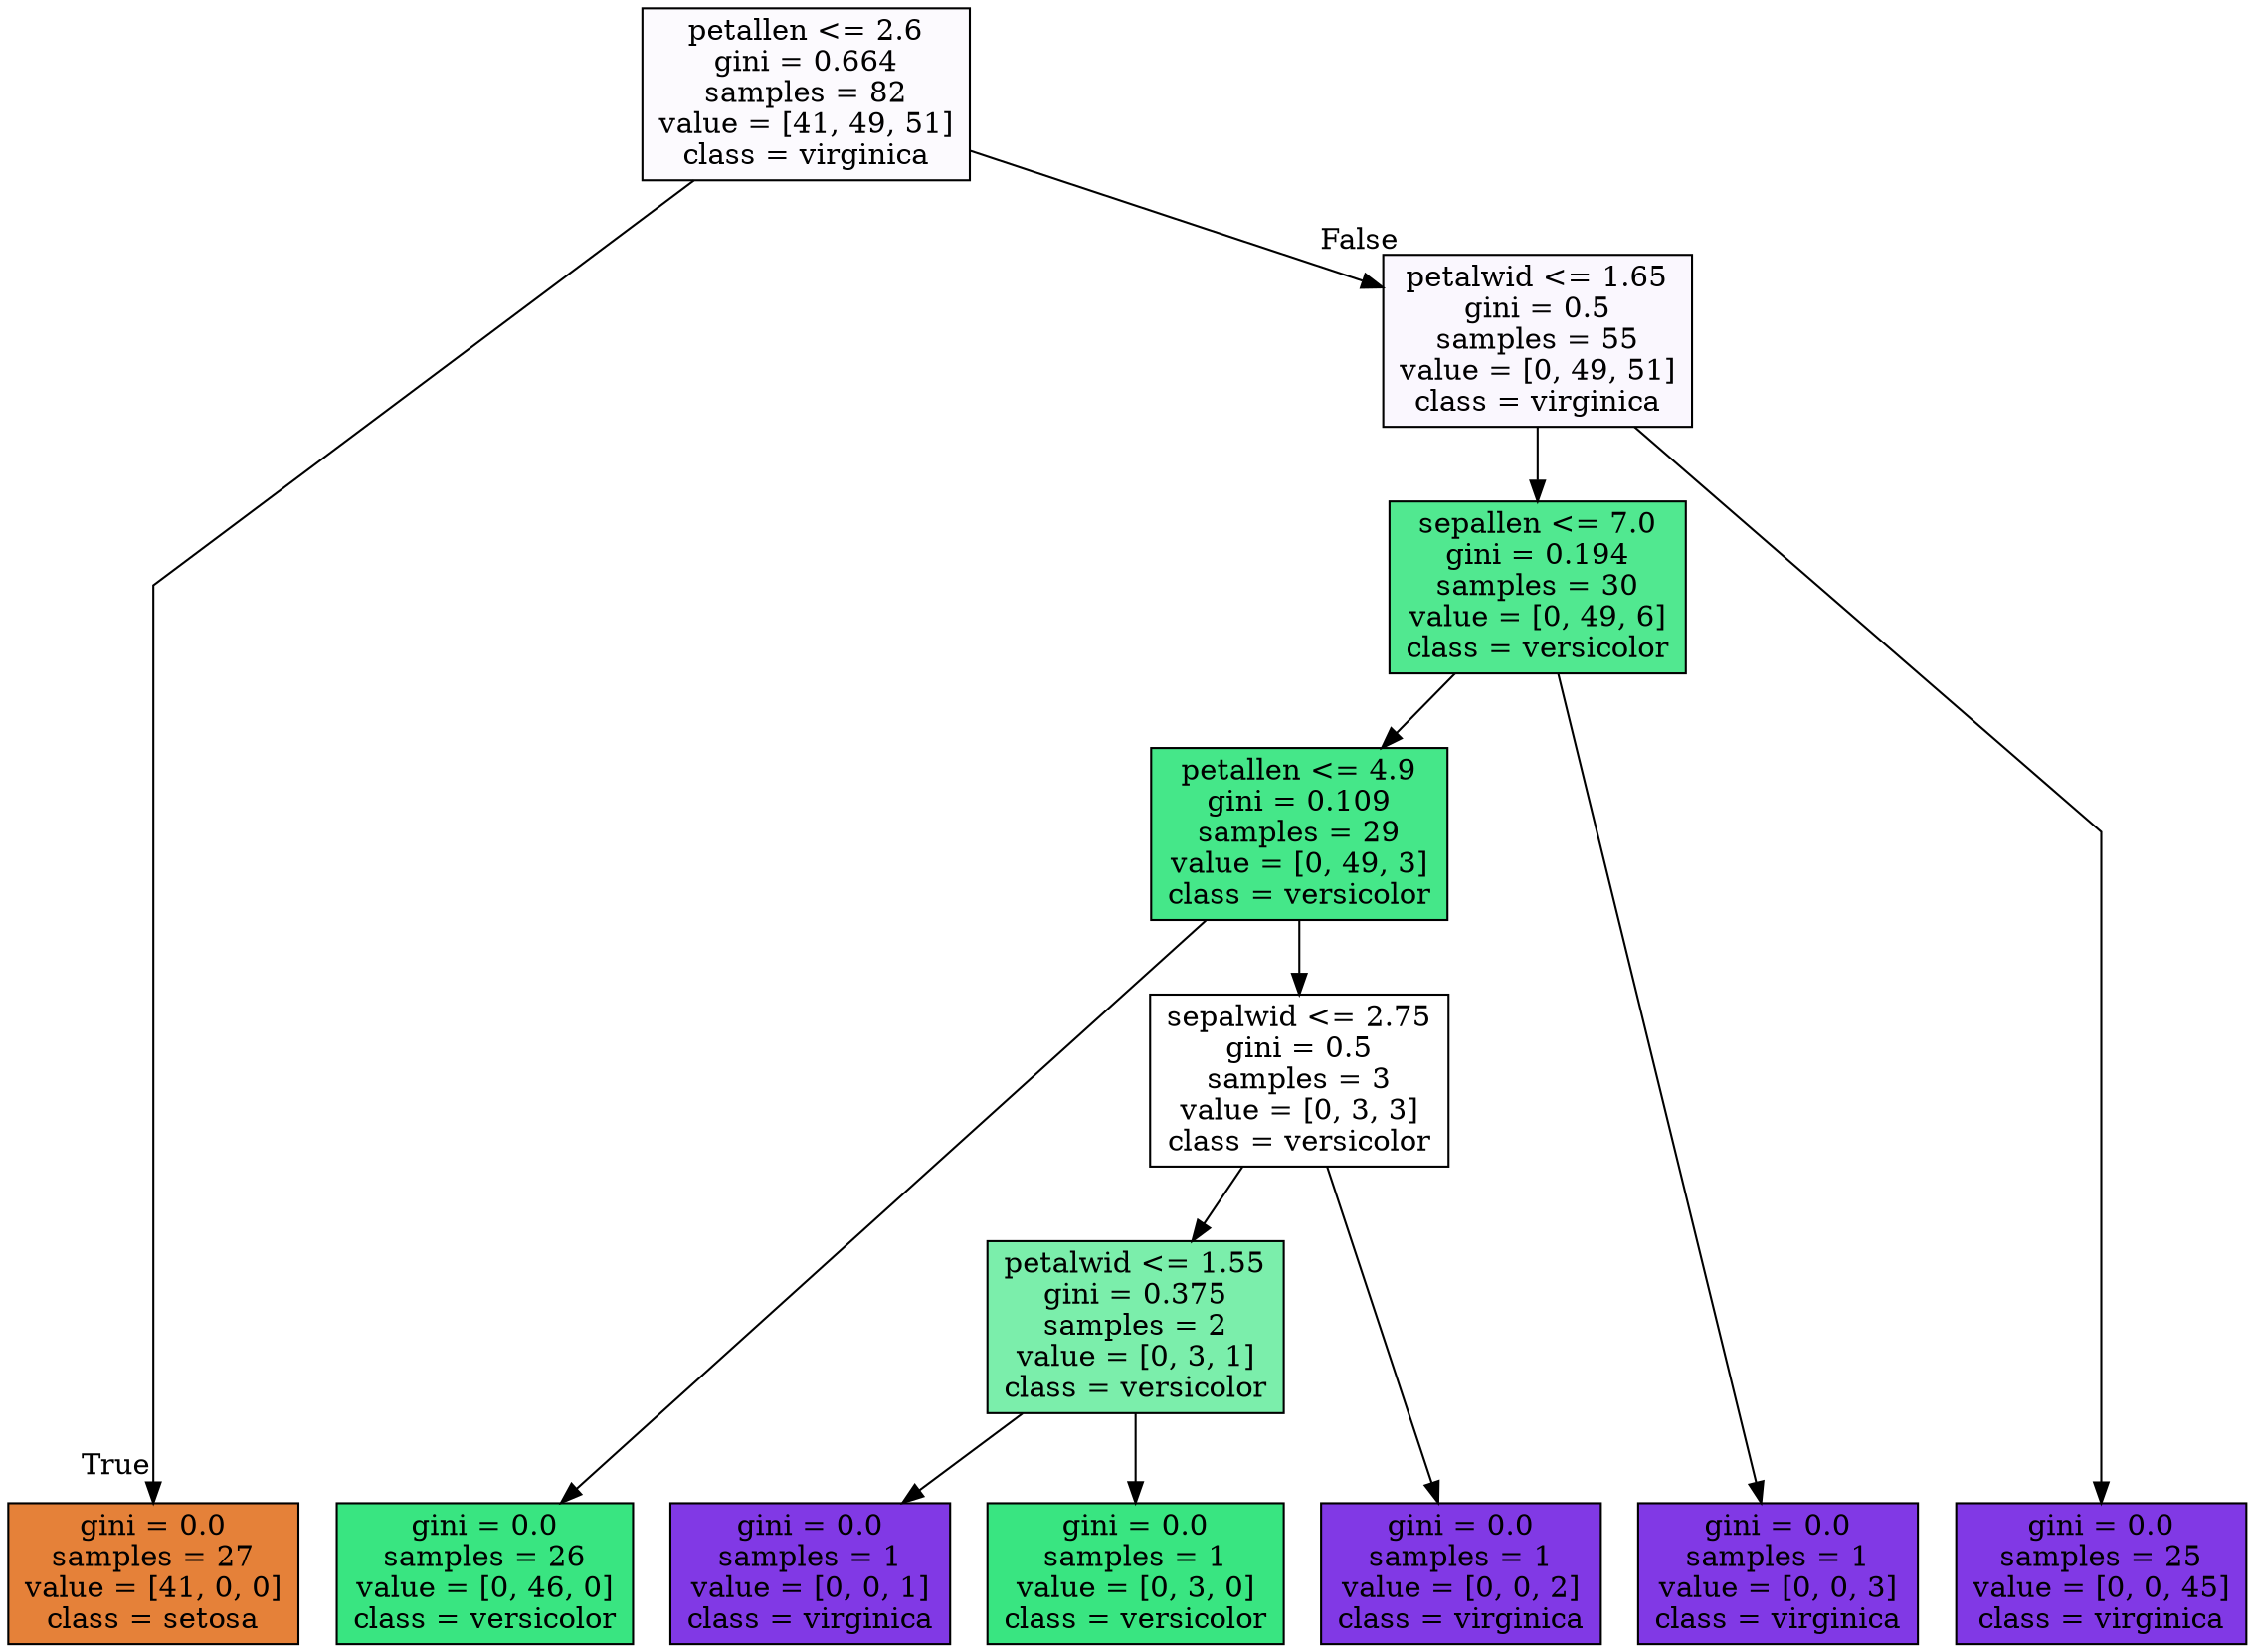 digraph Tree {
node [shape=box, style="filled", color="black"] ;
graph [ranksep=equally, splines=polyline] ;
0 [label="petallen <= 2.6\ngini = 0.664\nsamples = 82\nvalue = [41, 49, 51]\nclass = virginica", fillcolor="#8139e506"] ;
1 [label="gini = 0.0\nsamples = 27\nvalue = [41, 0, 0]\nclass = setosa", fillcolor="#e58139ff"] ;
0 -> 1 [labeldistance=2.5, labelangle=45, headlabel="True"] ;
2 [label="petalwid <= 1.65\ngini = 0.5\nsamples = 55\nvalue = [0, 49, 51]\nclass = virginica", fillcolor="#8139e50a"] ;
0 -> 2 [labeldistance=2.5, labelangle=-45, headlabel="False"] ;
3 [label="sepallen <= 7.0\ngini = 0.194\nsamples = 30\nvalue = [0, 49, 6]\nclass = versicolor", fillcolor="#39e581e0"] ;
2 -> 3 ;
4 [label="petallen <= 4.9\ngini = 0.109\nsamples = 29\nvalue = [0, 49, 3]\nclass = versicolor", fillcolor="#39e581ef"] ;
3 -> 4 ;
5 [label="gini = 0.0\nsamples = 26\nvalue = [0, 46, 0]\nclass = versicolor", fillcolor="#39e581ff"] ;
4 -> 5 ;
6 [label="sepalwid <= 2.75\ngini = 0.5\nsamples = 3\nvalue = [0, 3, 3]\nclass = versicolor", fillcolor="#39e58100"] ;
4 -> 6 ;
7 [label="petalwid <= 1.55\ngini = 0.375\nsamples = 2\nvalue = [0, 3, 1]\nclass = versicolor", fillcolor="#39e581aa"] ;
6 -> 7 ;
8 [label="gini = 0.0\nsamples = 1\nvalue = [0, 0, 1]\nclass = virginica", fillcolor="#8139e5ff"] ;
7 -> 8 ;
9 [label="gini = 0.0\nsamples = 1\nvalue = [0, 3, 0]\nclass = versicolor", fillcolor="#39e581ff"] ;
7 -> 9 ;
10 [label="gini = 0.0\nsamples = 1\nvalue = [0, 0, 2]\nclass = virginica", fillcolor="#8139e5ff"] ;
6 -> 10 ;
11 [label="gini = 0.0\nsamples = 1\nvalue = [0, 0, 3]\nclass = virginica", fillcolor="#8139e5ff"] ;
3 -> 11 ;
12 [label="gini = 0.0\nsamples = 25\nvalue = [0, 0, 45]\nclass = virginica", fillcolor="#8139e5ff"] ;
2 -> 12 ;
{rank=same ; 0} ;
{rank=same ; 2} ;
{rank=same ; 3} ;
{rank=same ; 4} ;
{rank=same ; 6} ;
{rank=same ; 7} ;
{rank=same ; 1; 5; 8; 9; 10; 11; 12} ;
}